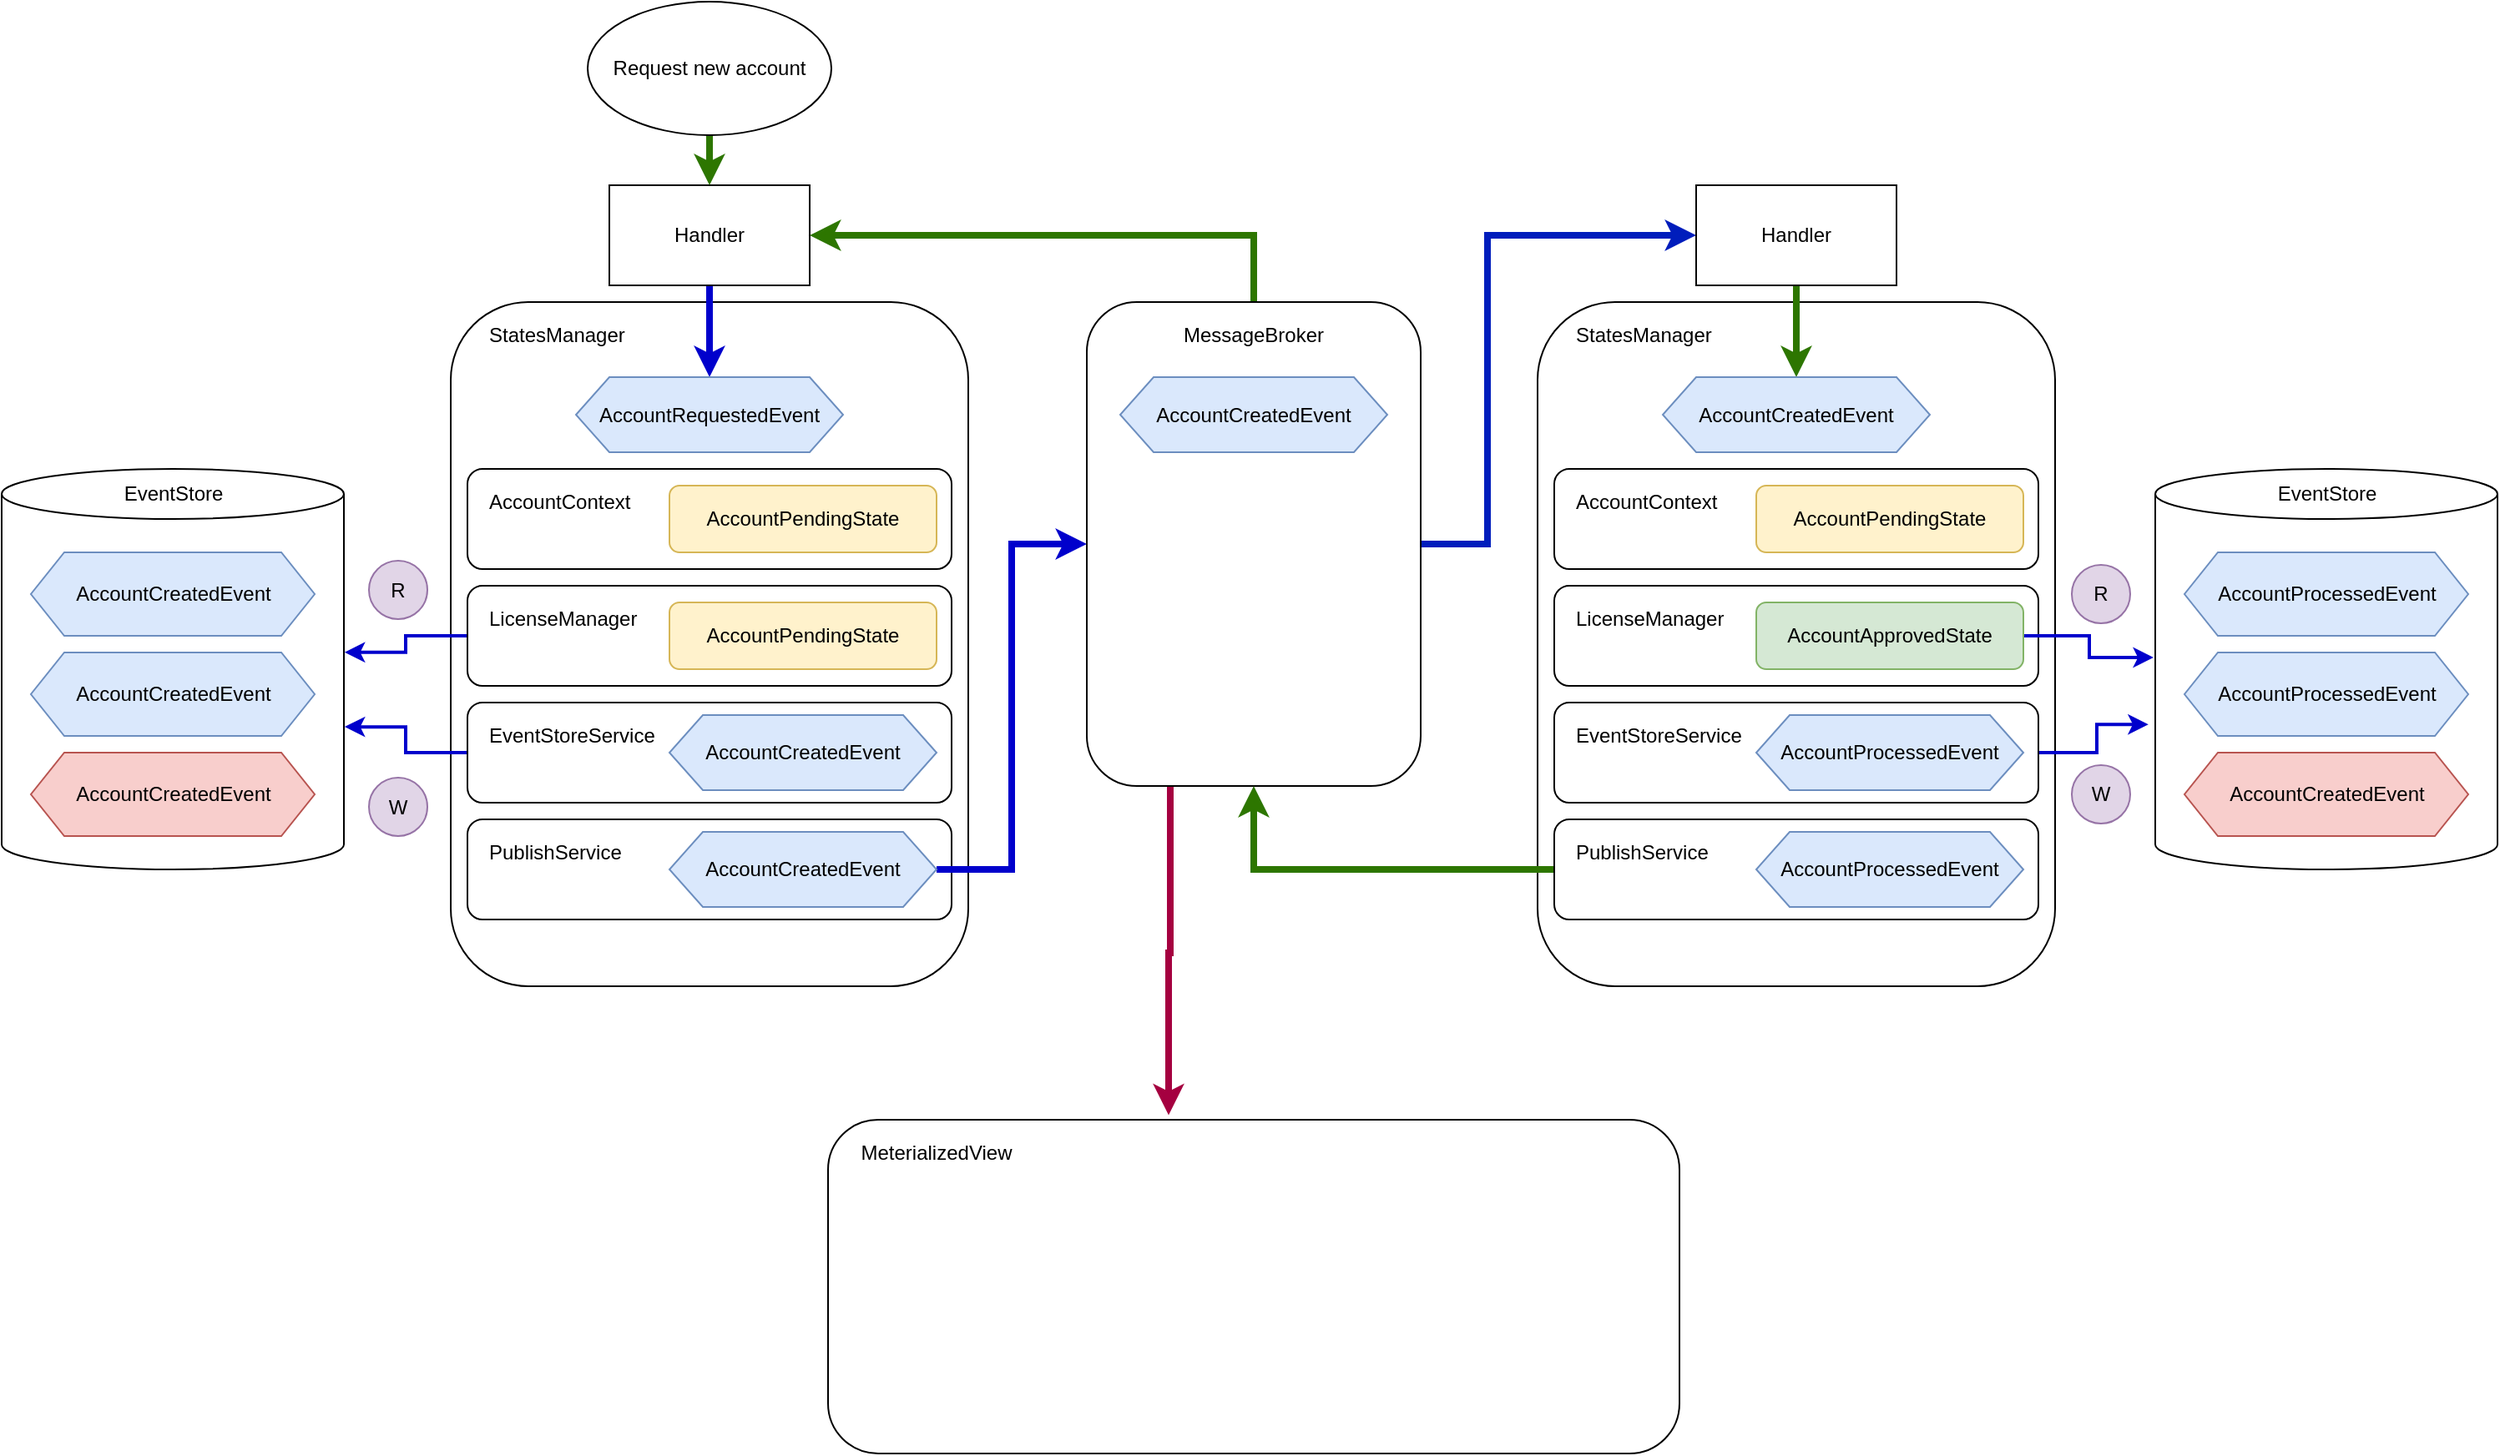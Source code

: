 <mxfile version="14.2.9" type="github">
  <diagram id="admTBz_KrJmi1BbA4oSx" name="Page-1">
    <mxGraphModel dx="2858" dy="1090" grid="1" gridSize="10" guides="1" tooltips="1" connect="1" arrows="1" fold="1" page="1" pageScale="1" pageWidth="827" pageHeight="1169" math="0" shadow="0">
      <root>
        <mxCell id="0" />
        <mxCell id="1" parent="0" />
        <mxCell id="jYcr3VotyzjDWBihK4hr-34" value="" style="rounded=1;whiteSpace=wrap;html=1;strokeWidth=1;perimeterSpacing=0;" parent="1" vertex="1">
          <mxGeometry x="39" y="230" width="310" height="410" as="geometry" />
        </mxCell>
        <mxCell id="jYcr3VotyzjDWBihK4hr-35" value="" style="shape=cylinder3;whiteSpace=wrap;html=1;boundedLbl=1;backgroundOutline=1;size=15;" parent="1" vertex="1">
          <mxGeometry x="-230" y="330" width="205" height="240" as="geometry" />
        </mxCell>
        <mxCell id="jYcr3VotyzjDWBihK4hr-38" value="AccountCreatedEvent" style="shape=hexagon;perimeter=hexagonPerimeter2;whiteSpace=wrap;html=1;fixedSize=1;fillColor=#dae8fc;strokeColor=#6c8ebf;" parent="1" vertex="1">
          <mxGeometry x="-212.5" y="380" width="170" height="50" as="geometry" />
        </mxCell>
        <mxCell id="jYcr3VotyzjDWBihK4hr-39" style="edgeStyle=orthogonalEdgeStyle;rounded=0;orthogonalLoop=1;jettySize=auto;html=1;entryX=0.5;entryY=0;entryDx=0;entryDy=0;strokeWidth=4;strokeColor=#0000CC;" parent="1" source="jYcr3VotyzjDWBihK4hr-40" target="jYcr3VotyzjDWBihK4hr-125" edge="1">
          <mxGeometry relative="1" as="geometry">
            <mxPoint x="194" y="265" as="targetPoint" />
          </mxGeometry>
        </mxCell>
        <mxCell id="jYcr3VotyzjDWBihK4hr-40" value="Handler" style="rounded=0;whiteSpace=wrap;html=1;" parent="1" vertex="1">
          <mxGeometry x="134" y="160" width="120" height="60" as="geometry" />
        </mxCell>
        <mxCell id="jYcr3VotyzjDWBihK4hr-44" value="" style="rounded=1;whiteSpace=wrap;html=1;fillColor=#ffffff;" parent="1" vertex="1">
          <mxGeometry x="49" y="540" width="290" height="60" as="geometry" />
        </mxCell>
        <mxCell id="jYcr3VotyzjDWBihK4hr-45" value="AccountCreatedEvent" style="shape=hexagon;perimeter=hexagonPerimeter2;whiteSpace=wrap;html=1;fixedSize=1;fillColor=#dae8fc;strokeColor=#6c8ebf;" parent="1" vertex="1">
          <mxGeometry x="-212.5" y="440" width="170" height="50" as="geometry" />
        </mxCell>
        <mxCell id="jYcr3VotyzjDWBihK4hr-47" value="AccountCreatedEvent" style="shape=hexagon;perimeter=hexagonPerimeter2;whiteSpace=wrap;html=1;fixedSize=1;fillColor=#f8cecc;strokeColor=#b85450;" parent="1" vertex="1">
          <mxGeometry x="-212.5" y="500" width="170" height="50" as="geometry" />
        </mxCell>
        <mxCell id="jYcr3VotyzjDWBihK4hr-122" style="edgeStyle=orthogonalEdgeStyle;rounded=0;orthogonalLoop=1;jettySize=auto;html=1;entryX=1.002;entryY=0.644;entryDx=0;entryDy=0;entryPerimeter=0;strokeColor=#0000CC;strokeWidth=2;" parent="1" source="jYcr3VotyzjDWBihK4hr-48" target="jYcr3VotyzjDWBihK4hr-35" edge="1">
          <mxGeometry relative="1" as="geometry" />
        </mxCell>
        <mxCell id="jYcr3VotyzjDWBihK4hr-48" value="" style="rounded=1;whiteSpace=wrap;html=1;fillColor=#ffffff;" parent="1" vertex="1">
          <mxGeometry x="49" y="470" width="290" height="60" as="geometry" />
        </mxCell>
        <mxCell id="jYcr3VotyzjDWBihK4hr-117" style="edgeStyle=orthogonalEdgeStyle;rounded=0;orthogonalLoop=1;jettySize=auto;html=1;entryX=1.002;entryY=0.458;entryDx=0;entryDy=0;entryPerimeter=0;strokeColor=#0000CC;strokeWidth=2;" parent="1" source="jYcr3VotyzjDWBihK4hr-49" target="jYcr3VotyzjDWBihK4hr-35" edge="1">
          <mxGeometry relative="1" as="geometry" />
        </mxCell>
        <mxCell id="jYcr3VotyzjDWBihK4hr-49" value="" style="rounded=1;whiteSpace=wrap;html=1;fillColor=#ffffff;" parent="1" vertex="1">
          <mxGeometry x="49" y="400" width="290" height="60" as="geometry" />
        </mxCell>
        <mxCell id="jYcr3VotyzjDWBihK4hr-50" value="" style="rounded=1;whiteSpace=wrap;html=1;fillColor=#ffffff;" parent="1" vertex="1">
          <mxGeometry x="49" y="330" width="290" height="60" as="geometry" />
        </mxCell>
        <mxCell id="jYcr3VotyzjDWBihK4hr-51" value="PublishService" style="text;html=1;strokeColor=none;fillColor=none;align=left;verticalAlign=middle;whiteSpace=wrap;rounded=0;" parent="1" vertex="1">
          <mxGeometry x="60" y="550" width="100" height="20" as="geometry" />
        </mxCell>
        <mxCell id="jYcr3VotyzjDWBihK4hr-52" value="EventStoreService" style="text;html=1;strokeColor=none;fillColor=none;align=left;verticalAlign=middle;whiteSpace=wrap;rounded=0;" parent="1" vertex="1">
          <mxGeometry x="60" y="480" width="100" height="20" as="geometry" />
        </mxCell>
        <mxCell id="jYcr3VotyzjDWBihK4hr-53" value="LicenseManager" style="text;html=1;strokeColor=none;fillColor=none;align=left;verticalAlign=middle;whiteSpace=wrap;rounded=0;" parent="1" vertex="1">
          <mxGeometry x="60" y="410" width="100" height="20" as="geometry" />
        </mxCell>
        <mxCell id="jYcr3VotyzjDWBihK4hr-54" value="AccountContext" style="text;html=1;strokeColor=none;fillColor=none;align=left;verticalAlign=middle;whiteSpace=wrap;rounded=0;" parent="1" vertex="1">
          <mxGeometry x="60" y="340" width="100" height="20" as="geometry" />
        </mxCell>
        <mxCell id="jYcr3VotyzjDWBihK4hr-55" value="StatesManager" style="text;html=1;strokeColor=none;fillColor=none;align=left;verticalAlign=middle;whiteSpace=wrap;rounded=0;" parent="1" vertex="1">
          <mxGeometry x="60" y="240" width="100" height="20" as="geometry" />
        </mxCell>
        <mxCell id="jYcr3VotyzjDWBihK4hr-60" value="AccountCreatedEvent" style="shape=hexagon;perimeter=hexagonPerimeter2;whiteSpace=wrap;html=1;fixedSize=1;fillColor=#dae8fc;strokeColor=#6c8ebf;" parent="1" vertex="1">
          <mxGeometry x="170" y="477.5" width="160" height="45" as="geometry" />
        </mxCell>
        <mxCell id="jYcr3VotyzjDWBihK4hr-61" value="AccountPendingState" style="rounded=1;whiteSpace=wrap;html=1;strokeWidth=1;fillColor=#fff2cc;strokeColor=#d6b656;" parent="1" vertex="1">
          <mxGeometry x="170" y="410" width="160" height="40" as="geometry" />
        </mxCell>
        <mxCell id="jYcr3VotyzjDWBihK4hr-62" value="R" style="ellipse;whiteSpace=wrap;html=1;aspect=fixed;fillColor=#e1d5e7;strokeColor=#9673a6;" parent="1" vertex="1">
          <mxGeometry x="-10" y="385" width="35" height="35" as="geometry" />
        </mxCell>
        <mxCell id="jYcr3VotyzjDWBihK4hr-64" value="AccountPendingState" style="rounded=1;whiteSpace=wrap;html=1;strokeWidth=1;fillColor=#fff2cc;strokeColor=#d6b656;" parent="1" vertex="1">
          <mxGeometry x="170" y="340" width="160" height="40" as="geometry" />
        </mxCell>
        <mxCell id="jYcr3VotyzjDWBihK4hr-100" style="edgeStyle=orthogonalEdgeStyle;rounded=0;orthogonalLoop=1;jettySize=auto;html=1;entryX=0;entryY=0.5;entryDx=0;entryDy=0;strokeColor=#0000CC;strokeWidth=4;" parent="1" source="jYcr3VotyzjDWBihK4hr-68" target="jYcr3VotyzjDWBihK4hr-69" edge="1">
          <mxGeometry relative="1" as="geometry" />
        </mxCell>
        <mxCell id="jYcr3VotyzjDWBihK4hr-68" value="AccountCreatedEvent" style="shape=hexagon;perimeter=hexagonPerimeter2;whiteSpace=wrap;html=1;fixedSize=1;fillColor=#dae8fc;strokeColor=#6c8ebf;" parent="1" vertex="1">
          <mxGeometry x="170" y="547.5" width="160" height="45" as="geometry" />
        </mxCell>
        <mxCell id="mFbpa8uduFXjR7Y9WIhg-4" style="edgeStyle=orthogonalEdgeStyle;rounded=0;orthogonalLoop=1;jettySize=auto;html=1;entryX=1;entryY=0.5;entryDx=0;entryDy=0;strokeWidth=4;fillColor=#60a917;strokeColor=#2D7600;" edge="1" parent="1" source="jYcr3VotyzjDWBihK4hr-69" target="jYcr3VotyzjDWBihK4hr-40">
          <mxGeometry relative="1" as="geometry">
            <Array as="points">
              <mxPoint x="520" y="190" />
            </Array>
          </mxGeometry>
        </mxCell>
        <mxCell id="mFbpa8uduFXjR7Y9WIhg-6" style="edgeStyle=orthogonalEdgeStyle;rounded=0;orthogonalLoop=1;jettySize=auto;html=1;exitX=0.25;exitY=1;exitDx=0;exitDy=0;entryX=0.4;entryY=-0.014;entryDx=0;entryDy=0;entryPerimeter=0;strokeWidth=4;fillColor=#d80073;strokeColor=#A50040;" edge="1" parent="1" source="jYcr3VotyzjDWBihK4hr-69" target="mFbpa8uduFXjR7Y9WIhg-5">
          <mxGeometry relative="1" as="geometry" />
        </mxCell>
        <mxCell id="mFbpa8uduFXjR7Y9WIhg-8" style="edgeStyle=orthogonalEdgeStyle;rounded=0;orthogonalLoop=1;jettySize=auto;html=1;entryX=0;entryY=0.5;entryDx=0;entryDy=0;strokeWidth=4;fillColor=#0050ef;strokeColor=#001DBC;" edge="1" parent="1" source="jYcr3VotyzjDWBihK4hr-69" target="jYcr3VotyzjDWBihK4hr-79">
          <mxGeometry relative="1" as="geometry">
            <Array as="points">
              <mxPoint x="660" y="375" />
              <mxPoint x="660" y="190" />
            </Array>
          </mxGeometry>
        </mxCell>
        <mxCell id="jYcr3VotyzjDWBihK4hr-69" value="" style="rounded=1;whiteSpace=wrap;html=1;strokeWidth=1;fillColor=#ffffff;" parent="1" vertex="1">
          <mxGeometry x="420" y="230" width="200" height="290" as="geometry" />
        </mxCell>
        <mxCell id="jYcr3VotyzjDWBihK4hr-73" style="edgeStyle=orthogonalEdgeStyle;rounded=0;orthogonalLoop=1;jettySize=auto;html=1;exitX=0.5;exitY=1;exitDx=0;exitDy=0;entryX=0.5;entryY=0;entryDx=0;entryDy=0;strokeColor=#2D7600;strokeWidth=4;fillColor=#60a917;" parent="1" source="jYcr3VotyzjDWBihK4hr-72" target="jYcr3VotyzjDWBihK4hr-40" edge="1">
          <mxGeometry relative="1" as="geometry" />
        </mxCell>
        <mxCell id="jYcr3VotyzjDWBihK4hr-72" value="Request new account" style="ellipse;whiteSpace=wrap;html=1;strokeWidth=1;fillColor=#ffffff;" parent="1" vertex="1">
          <mxGeometry x="121" y="50" width="146" height="80" as="geometry" />
        </mxCell>
        <mxCell id="jYcr3VotyzjDWBihK4hr-74" value="" style="rounded=1;whiteSpace=wrap;html=1;strokeWidth=1;perimeterSpacing=0;" parent="1" vertex="1">
          <mxGeometry x="690" y="230" width="310" height="410" as="geometry" />
        </mxCell>
        <mxCell id="jYcr3VotyzjDWBihK4hr-75" value="" style="shape=cylinder3;whiteSpace=wrap;html=1;boundedLbl=1;backgroundOutline=1;size=15;" parent="1" vertex="1">
          <mxGeometry x="1060" y="330" width="205" height="240" as="geometry" />
        </mxCell>
        <mxCell id="jYcr3VotyzjDWBihK4hr-77" value="AccountProcessedEvent" style="shape=hexagon;perimeter=hexagonPerimeter2;whiteSpace=wrap;html=1;fixedSize=1;fillColor=#dae8fc;strokeColor=#6c8ebf;" parent="1" vertex="1">
          <mxGeometry x="1077.5" y="380" width="170" height="50" as="geometry" />
        </mxCell>
        <mxCell id="jYcr3VotyzjDWBihK4hr-78" style="edgeStyle=orthogonalEdgeStyle;rounded=0;orthogonalLoop=1;jettySize=auto;html=1;entryX=0.5;entryY=0;entryDx=0;entryDy=0;strokeWidth=4;strokeColor=#2D7600;fillColor=#60a917;" parent="1" source="jYcr3VotyzjDWBihK4hr-79" target="jYcr3VotyzjDWBihK4hr-114" edge="1">
          <mxGeometry relative="1" as="geometry">
            <mxPoint x="845" y="265" as="targetPoint" />
          </mxGeometry>
        </mxCell>
        <mxCell id="jYcr3VotyzjDWBihK4hr-79" value="Handler" style="rounded=0;whiteSpace=wrap;html=1;" parent="1" vertex="1">
          <mxGeometry x="785" y="160" width="120" height="60" as="geometry" />
        </mxCell>
        <mxCell id="mFbpa8uduFXjR7Y9WIhg-1" style="edgeStyle=orthogonalEdgeStyle;rounded=0;orthogonalLoop=1;jettySize=auto;html=1;entryX=0.5;entryY=1;entryDx=0;entryDy=0;strokeWidth=4;fillColor=#60a917;strokeColor=#2D7600;" edge="1" parent="1" source="jYcr3VotyzjDWBihK4hr-80" target="jYcr3VotyzjDWBihK4hr-69">
          <mxGeometry relative="1" as="geometry" />
        </mxCell>
        <mxCell id="jYcr3VotyzjDWBihK4hr-80" value="" style="rounded=1;whiteSpace=wrap;html=1;fillColor=#ffffff;" parent="1" vertex="1">
          <mxGeometry x="700" y="540" width="290" height="60" as="geometry" />
        </mxCell>
        <mxCell id="jYcr3VotyzjDWBihK4hr-81" value="AccountProcessedEvent" style="shape=hexagon;perimeter=hexagonPerimeter2;whiteSpace=wrap;html=1;fixedSize=1;fillColor=#dae8fc;strokeColor=#6c8ebf;" parent="1" vertex="1">
          <mxGeometry x="1077.5" y="440" width="170" height="50" as="geometry" />
        </mxCell>
        <mxCell id="jYcr3VotyzjDWBihK4hr-82" value="AccountCreatedEvent" style="shape=hexagon;perimeter=hexagonPerimeter2;whiteSpace=wrap;html=1;fixedSize=1;fillColor=#f8cecc;strokeColor=#b85450;" parent="1" vertex="1">
          <mxGeometry x="1077.5" y="500" width="170" height="50" as="geometry" />
        </mxCell>
        <mxCell id="jYcr3VotyzjDWBihK4hr-121" style="edgeStyle=orthogonalEdgeStyle;rounded=0;orthogonalLoop=1;jettySize=auto;html=1;entryX=-0.02;entryY=0.638;entryDx=0;entryDy=0;entryPerimeter=0;strokeColor=#0000CC;strokeWidth=2;" parent="1" source="jYcr3VotyzjDWBihK4hr-85" target="jYcr3VotyzjDWBihK4hr-75" edge="1">
          <mxGeometry relative="1" as="geometry" />
        </mxCell>
        <mxCell id="jYcr3VotyzjDWBihK4hr-85" value="" style="rounded=1;whiteSpace=wrap;html=1;fillColor=#ffffff;" parent="1" vertex="1">
          <mxGeometry x="700" y="470" width="290" height="60" as="geometry" />
        </mxCell>
        <mxCell id="jYcr3VotyzjDWBihK4hr-86" value="" style="rounded=1;whiteSpace=wrap;html=1;fillColor=#ffffff;" parent="1" vertex="1">
          <mxGeometry x="700" y="400" width="290" height="60" as="geometry" />
        </mxCell>
        <mxCell id="jYcr3VotyzjDWBihK4hr-87" value="" style="rounded=1;whiteSpace=wrap;html=1;fillColor=#ffffff;" parent="1" vertex="1">
          <mxGeometry x="700" y="330" width="290" height="60" as="geometry" />
        </mxCell>
        <mxCell id="jYcr3VotyzjDWBihK4hr-88" value="PublishService" style="text;html=1;strokeColor=none;fillColor=none;align=left;verticalAlign=middle;whiteSpace=wrap;rounded=0;" parent="1" vertex="1">
          <mxGeometry x="711" y="550" width="100" height="20" as="geometry" />
        </mxCell>
        <mxCell id="jYcr3VotyzjDWBihK4hr-89" value="EventStoreService" style="text;html=1;strokeColor=none;fillColor=none;align=left;verticalAlign=middle;whiteSpace=wrap;rounded=0;" parent="1" vertex="1">
          <mxGeometry x="711" y="480" width="100" height="20" as="geometry" />
        </mxCell>
        <mxCell id="jYcr3VotyzjDWBihK4hr-90" value="LicenseManager" style="text;html=1;strokeColor=none;fillColor=none;align=left;verticalAlign=middle;whiteSpace=wrap;rounded=0;" parent="1" vertex="1">
          <mxGeometry x="711" y="410" width="100" height="20" as="geometry" />
        </mxCell>
        <mxCell id="jYcr3VotyzjDWBihK4hr-91" value="AccountContext" style="text;html=1;strokeColor=none;fillColor=none;align=left;verticalAlign=middle;whiteSpace=wrap;rounded=0;" parent="1" vertex="1">
          <mxGeometry x="711" y="340" width="100" height="20" as="geometry" />
        </mxCell>
        <mxCell id="jYcr3VotyzjDWBihK4hr-92" value="StatesManager" style="text;html=1;strokeColor=none;fillColor=none;align=left;verticalAlign=middle;whiteSpace=wrap;rounded=0;" parent="1" vertex="1">
          <mxGeometry x="711" y="240" width="100" height="20" as="geometry" />
        </mxCell>
        <mxCell id="jYcr3VotyzjDWBihK4hr-93" value="AccountProcessedEvent" style="shape=hexagon;perimeter=hexagonPerimeter2;whiteSpace=wrap;html=1;fixedSize=1;fillColor=#dae8fc;strokeColor=#6c8ebf;" parent="1" vertex="1">
          <mxGeometry x="821" y="477.5" width="160" height="45" as="geometry" />
        </mxCell>
        <mxCell id="jYcr3VotyzjDWBihK4hr-120" style="edgeStyle=orthogonalEdgeStyle;rounded=0;orthogonalLoop=1;jettySize=auto;html=1;entryX=-0.005;entryY=0.471;entryDx=0;entryDy=0;entryPerimeter=0;strokeColor=#0000CC;strokeWidth=2;" parent="1" source="jYcr3VotyzjDWBihK4hr-94" target="jYcr3VotyzjDWBihK4hr-75" edge="1">
          <mxGeometry relative="1" as="geometry" />
        </mxCell>
        <mxCell id="jYcr3VotyzjDWBihK4hr-94" value="AccountApprovedState" style="rounded=1;whiteSpace=wrap;html=1;strokeWidth=1;fillColor=#d5e8d4;strokeColor=#82b366;" parent="1" vertex="1">
          <mxGeometry x="821" y="410" width="160" height="40" as="geometry" />
        </mxCell>
        <mxCell id="jYcr3VotyzjDWBihK4hr-96" value="AccountPendingState" style="rounded=1;whiteSpace=wrap;html=1;strokeWidth=1;fillColor=#fff2cc;strokeColor=#d6b656;" parent="1" vertex="1">
          <mxGeometry x="821" y="340" width="160" height="40" as="geometry" />
        </mxCell>
        <mxCell id="jYcr3VotyzjDWBihK4hr-98" value="AccountProcessedEvent" style="shape=hexagon;perimeter=hexagonPerimeter2;whiteSpace=wrap;html=1;fixedSize=1;fillColor=#dae8fc;strokeColor=#6c8ebf;" parent="1" vertex="1">
          <mxGeometry x="821" y="547.5" width="160" height="45" as="geometry" />
        </mxCell>
        <mxCell id="jYcr3VotyzjDWBihK4hr-101" value="MessageBroker" style="text;html=1;strokeColor=none;fillColor=none;align=center;verticalAlign=middle;whiteSpace=wrap;rounded=0;" parent="1" vertex="1">
          <mxGeometry x="470" y="240" width="100" height="20" as="geometry" />
        </mxCell>
        <mxCell id="jYcr3VotyzjDWBihK4hr-102" value="AccountCreatedEvent" style="shape=hexagon;perimeter=hexagonPerimeter2;whiteSpace=wrap;html=1;fixedSize=1;fillColor=#dae8fc;strokeColor=#6c8ebf;" parent="1" vertex="1">
          <mxGeometry x="440" y="275" width="160" height="45" as="geometry" />
        </mxCell>
        <mxCell id="jYcr3VotyzjDWBihK4hr-111" value="EventStore" style="text;html=1;strokeColor=none;fillColor=none;align=center;verticalAlign=middle;whiteSpace=wrap;rounded=0;" parent="1" vertex="1">
          <mxGeometry x="-177.5" y="335" width="100" height="20" as="geometry" />
        </mxCell>
        <mxCell id="jYcr3VotyzjDWBihK4hr-112" value="EventStore" style="text;html=1;strokeColor=none;fillColor=none;align=center;verticalAlign=middle;whiteSpace=wrap;rounded=0;" parent="1" vertex="1">
          <mxGeometry x="1112.5" y="335" width="100" height="20" as="geometry" />
        </mxCell>
        <mxCell id="jYcr3VotyzjDWBihK4hr-114" value="AccountCreatedEvent" style="shape=hexagon;perimeter=hexagonPerimeter2;whiteSpace=wrap;html=1;fixedSize=1;fillColor=#dae8fc;strokeColor=#6c8ebf;" parent="1" vertex="1">
          <mxGeometry x="765" y="275" width="160" height="45" as="geometry" />
        </mxCell>
        <mxCell id="jYcr3VotyzjDWBihK4hr-119" value="W" style="ellipse;whiteSpace=wrap;html=1;aspect=fixed;fillColor=#e1d5e7;strokeColor=#9673a6;" parent="1" vertex="1">
          <mxGeometry x="-10" y="515" width="35" height="35" as="geometry" />
        </mxCell>
        <mxCell id="jYcr3VotyzjDWBihK4hr-123" value="R" style="ellipse;whiteSpace=wrap;html=1;aspect=fixed;fillColor=#e1d5e7;strokeColor=#9673a6;" parent="1" vertex="1">
          <mxGeometry x="1010" y="387.5" width="35" height="35" as="geometry" />
        </mxCell>
        <mxCell id="jYcr3VotyzjDWBihK4hr-124" value="W" style="ellipse;whiteSpace=wrap;html=1;aspect=fixed;fillColor=#e1d5e7;strokeColor=#9673a6;" parent="1" vertex="1">
          <mxGeometry x="1010" y="507.5" width="35" height="35" as="geometry" />
        </mxCell>
        <mxCell id="jYcr3VotyzjDWBihK4hr-125" value="AccountRequestedEvent" style="shape=hexagon;perimeter=hexagonPerimeter2;whiteSpace=wrap;html=1;fixedSize=1;fillColor=#dae8fc;strokeColor=#6c8ebf;" parent="1" vertex="1">
          <mxGeometry x="114" y="275" width="160" height="45" as="geometry" />
        </mxCell>
        <mxCell id="mFbpa8uduFXjR7Y9WIhg-5" value="" style="rounded=1;whiteSpace=wrap;html=1;strokeWidth=1;fillColor=#ffffff;" vertex="1" parent="1">
          <mxGeometry x="265" y="720" width="510" height="200" as="geometry" />
        </mxCell>
        <mxCell id="mFbpa8uduFXjR7Y9WIhg-7" value="MeterializedView" style="text;html=1;strokeColor=none;fillColor=none;align=center;verticalAlign=middle;whiteSpace=wrap;rounded=0;" vertex="1" parent="1">
          <mxGeometry x="280" y="730" width="100" height="20" as="geometry" />
        </mxCell>
      </root>
    </mxGraphModel>
  </diagram>
</mxfile>
